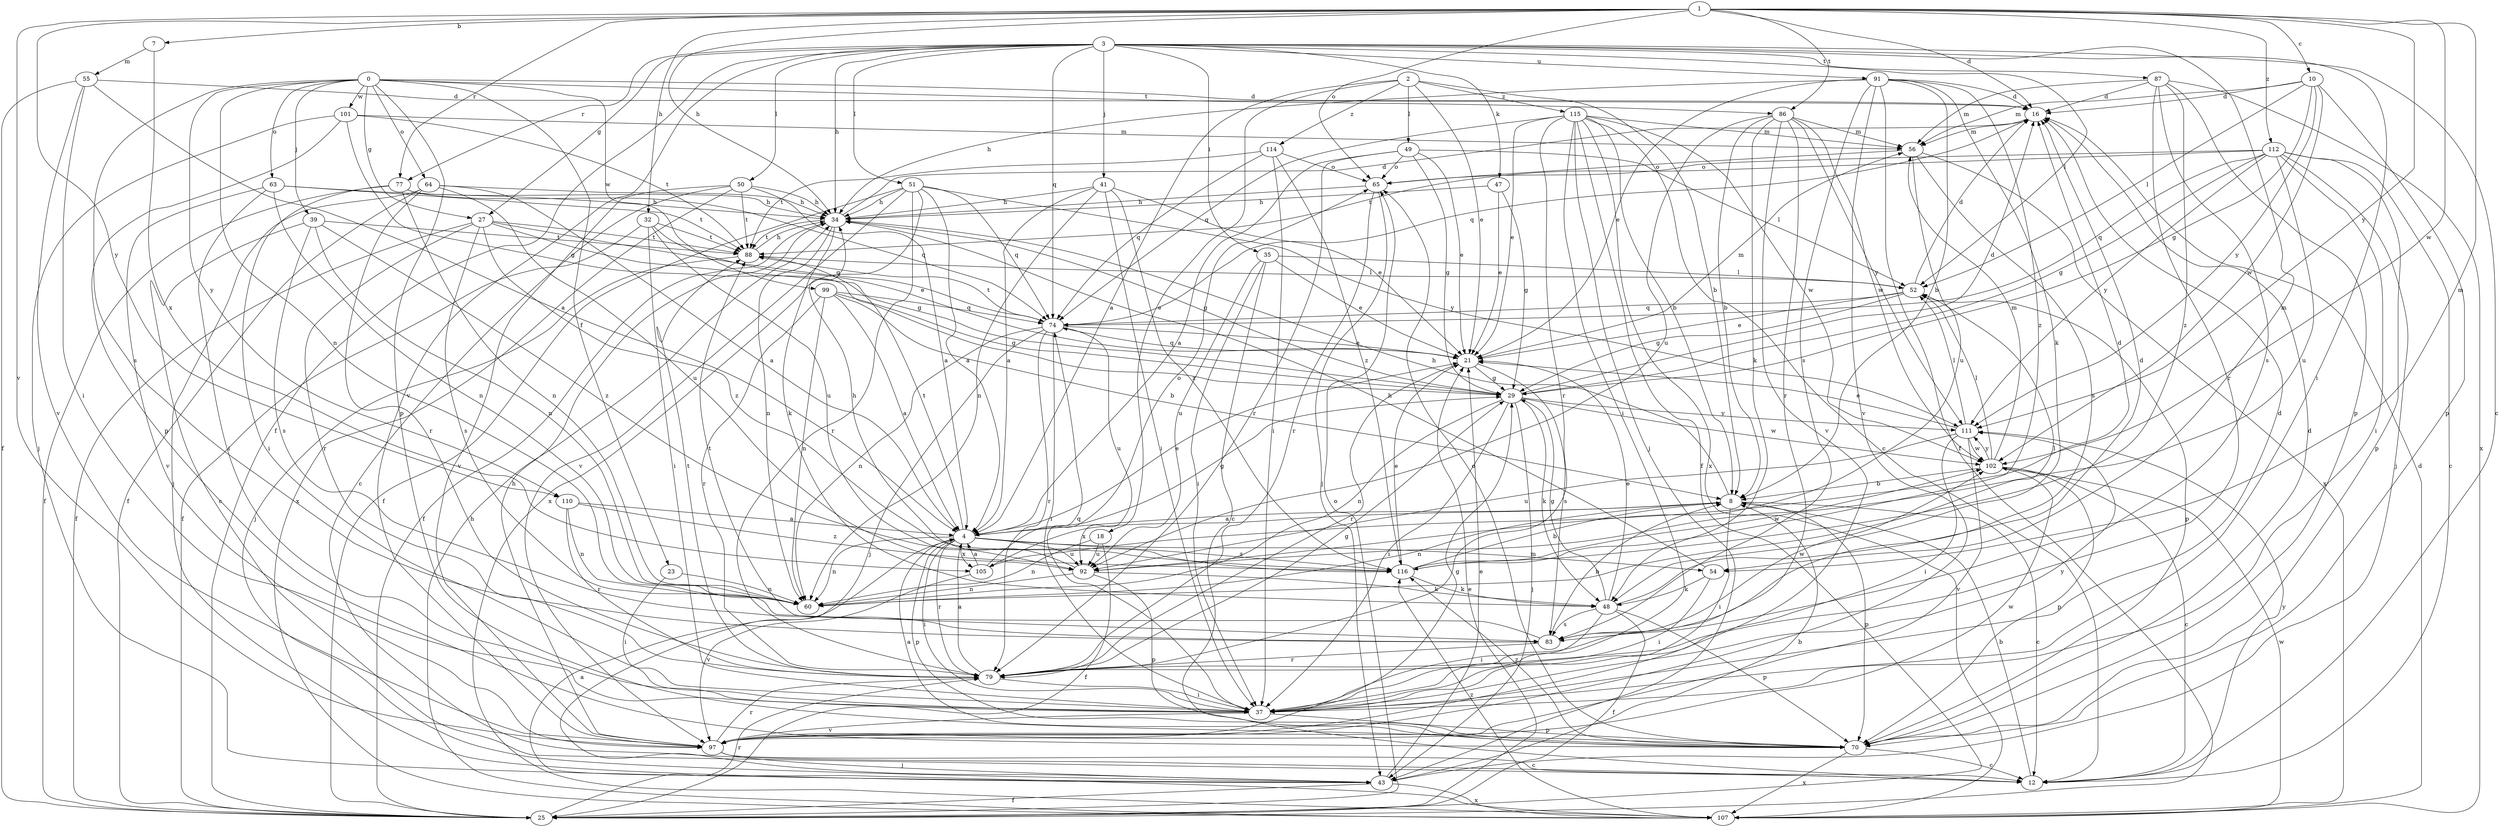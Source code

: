 strict digraph  {
0;
1;
2;
3;
4;
7;
8;
10;
12;
16;
18;
21;
23;
25;
27;
29;
32;
34;
35;
37;
39;
41;
43;
47;
48;
49;
50;
51;
52;
54;
55;
56;
60;
63;
64;
65;
70;
74;
77;
79;
83;
86;
87;
88;
91;
92;
97;
99;
101;
102;
105;
107;
110;
111;
112;
114;
115;
116;
0 -> 16  [label=d];
0 -> 23  [label=f];
0 -> 27  [label=g];
0 -> 39  [label=j];
0 -> 60  [label=n];
0 -> 63  [label=o];
0 -> 64  [label=o];
0 -> 70  [label=p];
0 -> 83  [label=s];
0 -> 86  [label=t];
0 -> 99  [label=w];
0 -> 101  [label=w];
0 -> 110  [label=y];
1 -> 7  [label=b];
1 -> 10  [label=c];
1 -> 16  [label=d];
1 -> 32  [label=h];
1 -> 34  [label=h];
1 -> 54  [label=m];
1 -> 65  [label=o];
1 -> 77  [label=r];
1 -> 86  [label=t];
1 -> 97  [label=v];
1 -> 102  [label=w];
1 -> 110  [label=y];
1 -> 111  [label=y];
1 -> 112  [label=z];
2 -> 4  [label=a];
2 -> 8  [label=b];
2 -> 18  [label=e];
2 -> 21  [label=e];
2 -> 49  [label=l];
2 -> 114  [label=z];
2 -> 115  [label=z];
3 -> 12  [label=c];
3 -> 25  [label=f];
3 -> 27  [label=g];
3 -> 34  [label=h];
3 -> 35  [label=i];
3 -> 37  [label=i];
3 -> 41  [label=j];
3 -> 47  [label=k];
3 -> 50  [label=l];
3 -> 51  [label=l];
3 -> 52  [label=l];
3 -> 54  [label=m];
3 -> 74  [label=q];
3 -> 77  [label=r];
3 -> 87  [label=t];
3 -> 91  [label=u];
3 -> 97  [label=v];
4 -> 21  [label=e];
4 -> 29  [label=g];
4 -> 37  [label=i];
4 -> 54  [label=m];
4 -> 60  [label=n];
4 -> 70  [label=p];
4 -> 79  [label=r];
4 -> 88  [label=t];
4 -> 92  [label=u];
4 -> 105  [label=x];
4 -> 116  [label=z];
7 -> 55  [label=m];
7 -> 105  [label=x];
8 -> 4  [label=a];
8 -> 12  [label=c];
8 -> 34  [label=h];
8 -> 37  [label=i];
8 -> 60  [label=n];
8 -> 70  [label=p];
8 -> 105  [label=x];
10 -> 16  [label=d];
10 -> 29  [label=g];
10 -> 52  [label=l];
10 -> 56  [label=m];
10 -> 70  [label=p];
10 -> 102  [label=w];
10 -> 111  [label=y];
12 -> 8  [label=b];
12 -> 111  [label=y];
16 -> 56  [label=m];
16 -> 74  [label=q];
18 -> 25  [label=f];
18 -> 60  [label=n];
18 -> 92  [label=u];
21 -> 29  [label=g];
21 -> 56  [label=m];
21 -> 74  [label=q];
21 -> 79  [label=r];
21 -> 83  [label=s];
23 -> 37  [label=i];
23 -> 60  [label=n];
25 -> 21  [label=e];
25 -> 65  [label=o];
25 -> 79  [label=r];
27 -> 25  [label=f];
27 -> 29  [label=g];
27 -> 74  [label=q];
27 -> 79  [label=r];
27 -> 83  [label=s];
27 -> 88  [label=t];
27 -> 116  [label=z];
29 -> 16  [label=d];
29 -> 37  [label=i];
29 -> 43  [label=j];
29 -> 48  [label=k];
29 -> 60  [label=n];
29 -> 102  [label=w];
29 -> 111  [label=y];
32 -> 21  [label=e];
32 -> 25  [label=f];
32 -> 37  [label=i];
32 -> 88  [label=t];
32 -> 92  [label=u];
34 -> 16  [label=d];
34 -> 25  [label=f];
34 -> 29  [label=g];
34 -> 48  [label=k];
34 -> 60  [label=n];
34 -> 88  [label=t];
35 -> 12  [label=c];
35 -> 21  [label=e];
35 -> 37  [label=i];
35 -> 52  [label=l];
35 -> 92  [label=u];
37 -> 16  [label=d];
37 -> 70  [label=p];
37 -> 74  [label=q];
37 -> 97  [label=v];
37 -> 111  [label=y];
39 -> 12  [label=c];
39 -> 60  [label=n];
39 -> 83  [label=s];
39 -> 88  [label=t];
39 -> 116  [label=z];
41 -> 4  [label=a];
41 -> 21  [label=e];
41 -> 34  [label=h];
41 -> 37  [label=i];
41 -> 60  [label=n];
41 -> 116  [label=z];
43 -> 8  [label=b];
43 -> 21  [label=e];
43 -> 25  [label=f];
43 -> 107  [label=x];
47 -> 21  [label=e];
47 -> 29  [label=g];
47 -> 34  [label=h];
48 -> 16  [label=d];
48 -> 21  [label=e];
48 -> 25  [label=f];
48 -> 29  [label=g];
48 -> 37  [label=i];
48 -> 70  [label=p];
48 -> 83  [label=s];
49 -> 4  [label=a];
49 -> 21  [label=e];
49 -> 29  [label=g];
49 -> 52  [label=l];
49 -> 65  [label=o];
49 -> 79  [label=r];
50 -> 4  [label=a];
50 -> 12  [label=c];
50 -> 34  [label=h];
50 -> 88  [label=t];
50 -> 97  [label=v];
50 -> 107  [label=x];
51 -> 4  [label=a];
51 -> 25  [label=f];
51 -> 34  [label=h];
51 -> 74  [label=q];
51 -> 79  [label=r];
51 -> 97  [label=v];
51 -> 107  [label=x];
51 -> 111  [label=y];
52 -> 16  [label=d];
52 -> 21  [label=e];
52 -> 29  [label=g];
52 -> 70  [label=p];
52 -> 74  [label=q];
54 -> 34  [label=h];
54 -> 37  [label=i];
54 -> 48  [label=k];
55 -> 4  [label=a];
55 -> 16  [label=d];
55 -> 25  [label=f];
55 -> 37  [label=i];
55 -> 97  [label=v];
56 -> 65  [label=o];
56 -> 83  [label=s];
56 -> 92  [label=u];
56 -> 107  [label=x];
60 -> 52  [label=l];
63 -> 34  [label=h];
63 -> 37  [label=i];
63 -> 60  [label=n];
63 -> 88  [label=t];
63 -> 97  [label=v];
64 -> 4  [label=a];
64 -> 25  [label=f];
64 -> 34  [label=h];
64 -> 43  [label=j];
64 -> 79  [label=r];
64 -> 92  [label=u];
65 -> 34  [label=h];
65 -> 43  [label=j];
65 -> 79  [label=r];
70 -> 4  [label=a];
70 -> 12  [label=c];
70 -> 16  [label=d];
70 -> 65  [label=o];
70 -> 107  [label=x];
70 -> 116  [label=z];
74 -> 21  [label=e];
74 -> 37  [label=i];
74 -> 43  [label=j];
74 -> 60  [label=n];
74 -> 79  [label=r];
74 -> 88  [label=t];
74 -> 92  [label=u];
77 -> 25  [label=f];
77 -> 34  [label=h];
77 -> 37  [label=i];
77 -> 60  [label=n];
77 -> 74  [label=q];
79 -> 4  [label=a];
79 -> 29  [label=g];
79 -> 37  [label=i];
79 -> 88  [label=t];
83 -> 8  [label=b];
83 -> 79  [label=r];
83 -> 88  [label=t];
83 -> 102  [label=w];
86 -> 8  [label=b];
86 -> 48  [label=k];
86 -> 56  [label=m];
86 -> 79  [label=r];
86 -> 92  [label=u];
86 -> 97  [label=v];
86 -> 102  [label=w];
86 -> 111  [label=y];
87 -> 16  [label=d];
87 -> 56  [label=m];
87 -> 70  [label=p];
87 -> 79  [label=r];
87 -> 83  [label=s];
87 -> 107  [label=x];
87 -> 116  [label=z];
88 -> 34  [label=h];
88 -> 43  [label=j];
88 -> 52  [label=l];
91 -> 8  [label=b];
91 -> 16  [label=d];
91 -> 21  [label=e];
91 -> 25  [label=f];
91 -> 34  [label=h];
91 -> 48  [label=k];
91 -> 83  [label=s];
91 -> 97  [label=v];
91 -> 116  [label=z];
92 -> 34  [label=h];
92 -> 48  [label=k];
92 -> 60  [label=n];
92 -> 70  [label=p];
97 -> 12  [label=c];
97 -> 29  [label=g];
97 -> 34  [label=h];
97 -> 43  [label=j];
97 -> 79  [label=r];
97 -> 102  [label=w];
99 -> 4  [label=a];
99 -> 8  [label=b];
99 -> 29  [label=g];
99 -> 60  [label=n];
99 -> 74  [label=q];
99 -> 79  [label=r];
101 -> 29  [label=g];
101 -> 43  [label=j];
101 -> 56  [label=m];
101 -> 70  [label=p];
101 -> 88  [label=t];
102 -> 8  [label=b];
102 -> 12  [label=c];
102 -> 52  [label=l];
102 -> 56  [label=m];
102 -> 70  [label=p];
102 -> 111  [label=y];
105 -> 4  [label=a];
105 -> 16  [label=d];
105 -> 65  [label=o];
105 -> 97  [label=v];
107 -> 4  [label=a];
107 -> 16  [label=d];
107 -> 34  [label=h];
107 -> 102  [label=w];
107 -> 116  [label=z];
110 -> 4  [label=a];
110 -> 60  [label=n];
110 -> 79  [label=r];
110 -> 116  [label=z];
111 -> 21  [label=e];
111 -> 37  [label=i];
111 -> 52  [label=l];
111 -> 92  [label=u];
111 -> 97  [label=v];
111 -> 102  [label=w];
112 -> 12  [label=c];
112 -> 29  [label=g];
112 -> 37  [label=i];
112 -> 43  [label=j];
112 -> 65  [label=o];
112 -> 70  [label=p];
112 -> 74  [label=q];
112 -> 88  [label=t];
112 -> 92  [label=u];
112 -> 111  [label=y];
114 -> 37  [label=i];
114 -> 65  [label=o];
114 -> 74  [label=q];
114 -> 88  [label=t];
114 -> 116  [label=z];
115 -> 8  [label=b];
115 -> 12  [label=c];
115 -> 21  [label=e];
115 -> 25  [label=f];
115 -> 37  [label=i];
115 -> 43  [label=j];
115 -> 56  [label=m];
115 -> 74  [label=q];
115 -> 79  [label=r];
115 -> 102  [label=w];
115 -> 107  [label=x];
116 -> 8  [label=b];
116 -> 21  [label=e];
116 -> 48  [label=k];
116 -> 102  [label=w];
}
